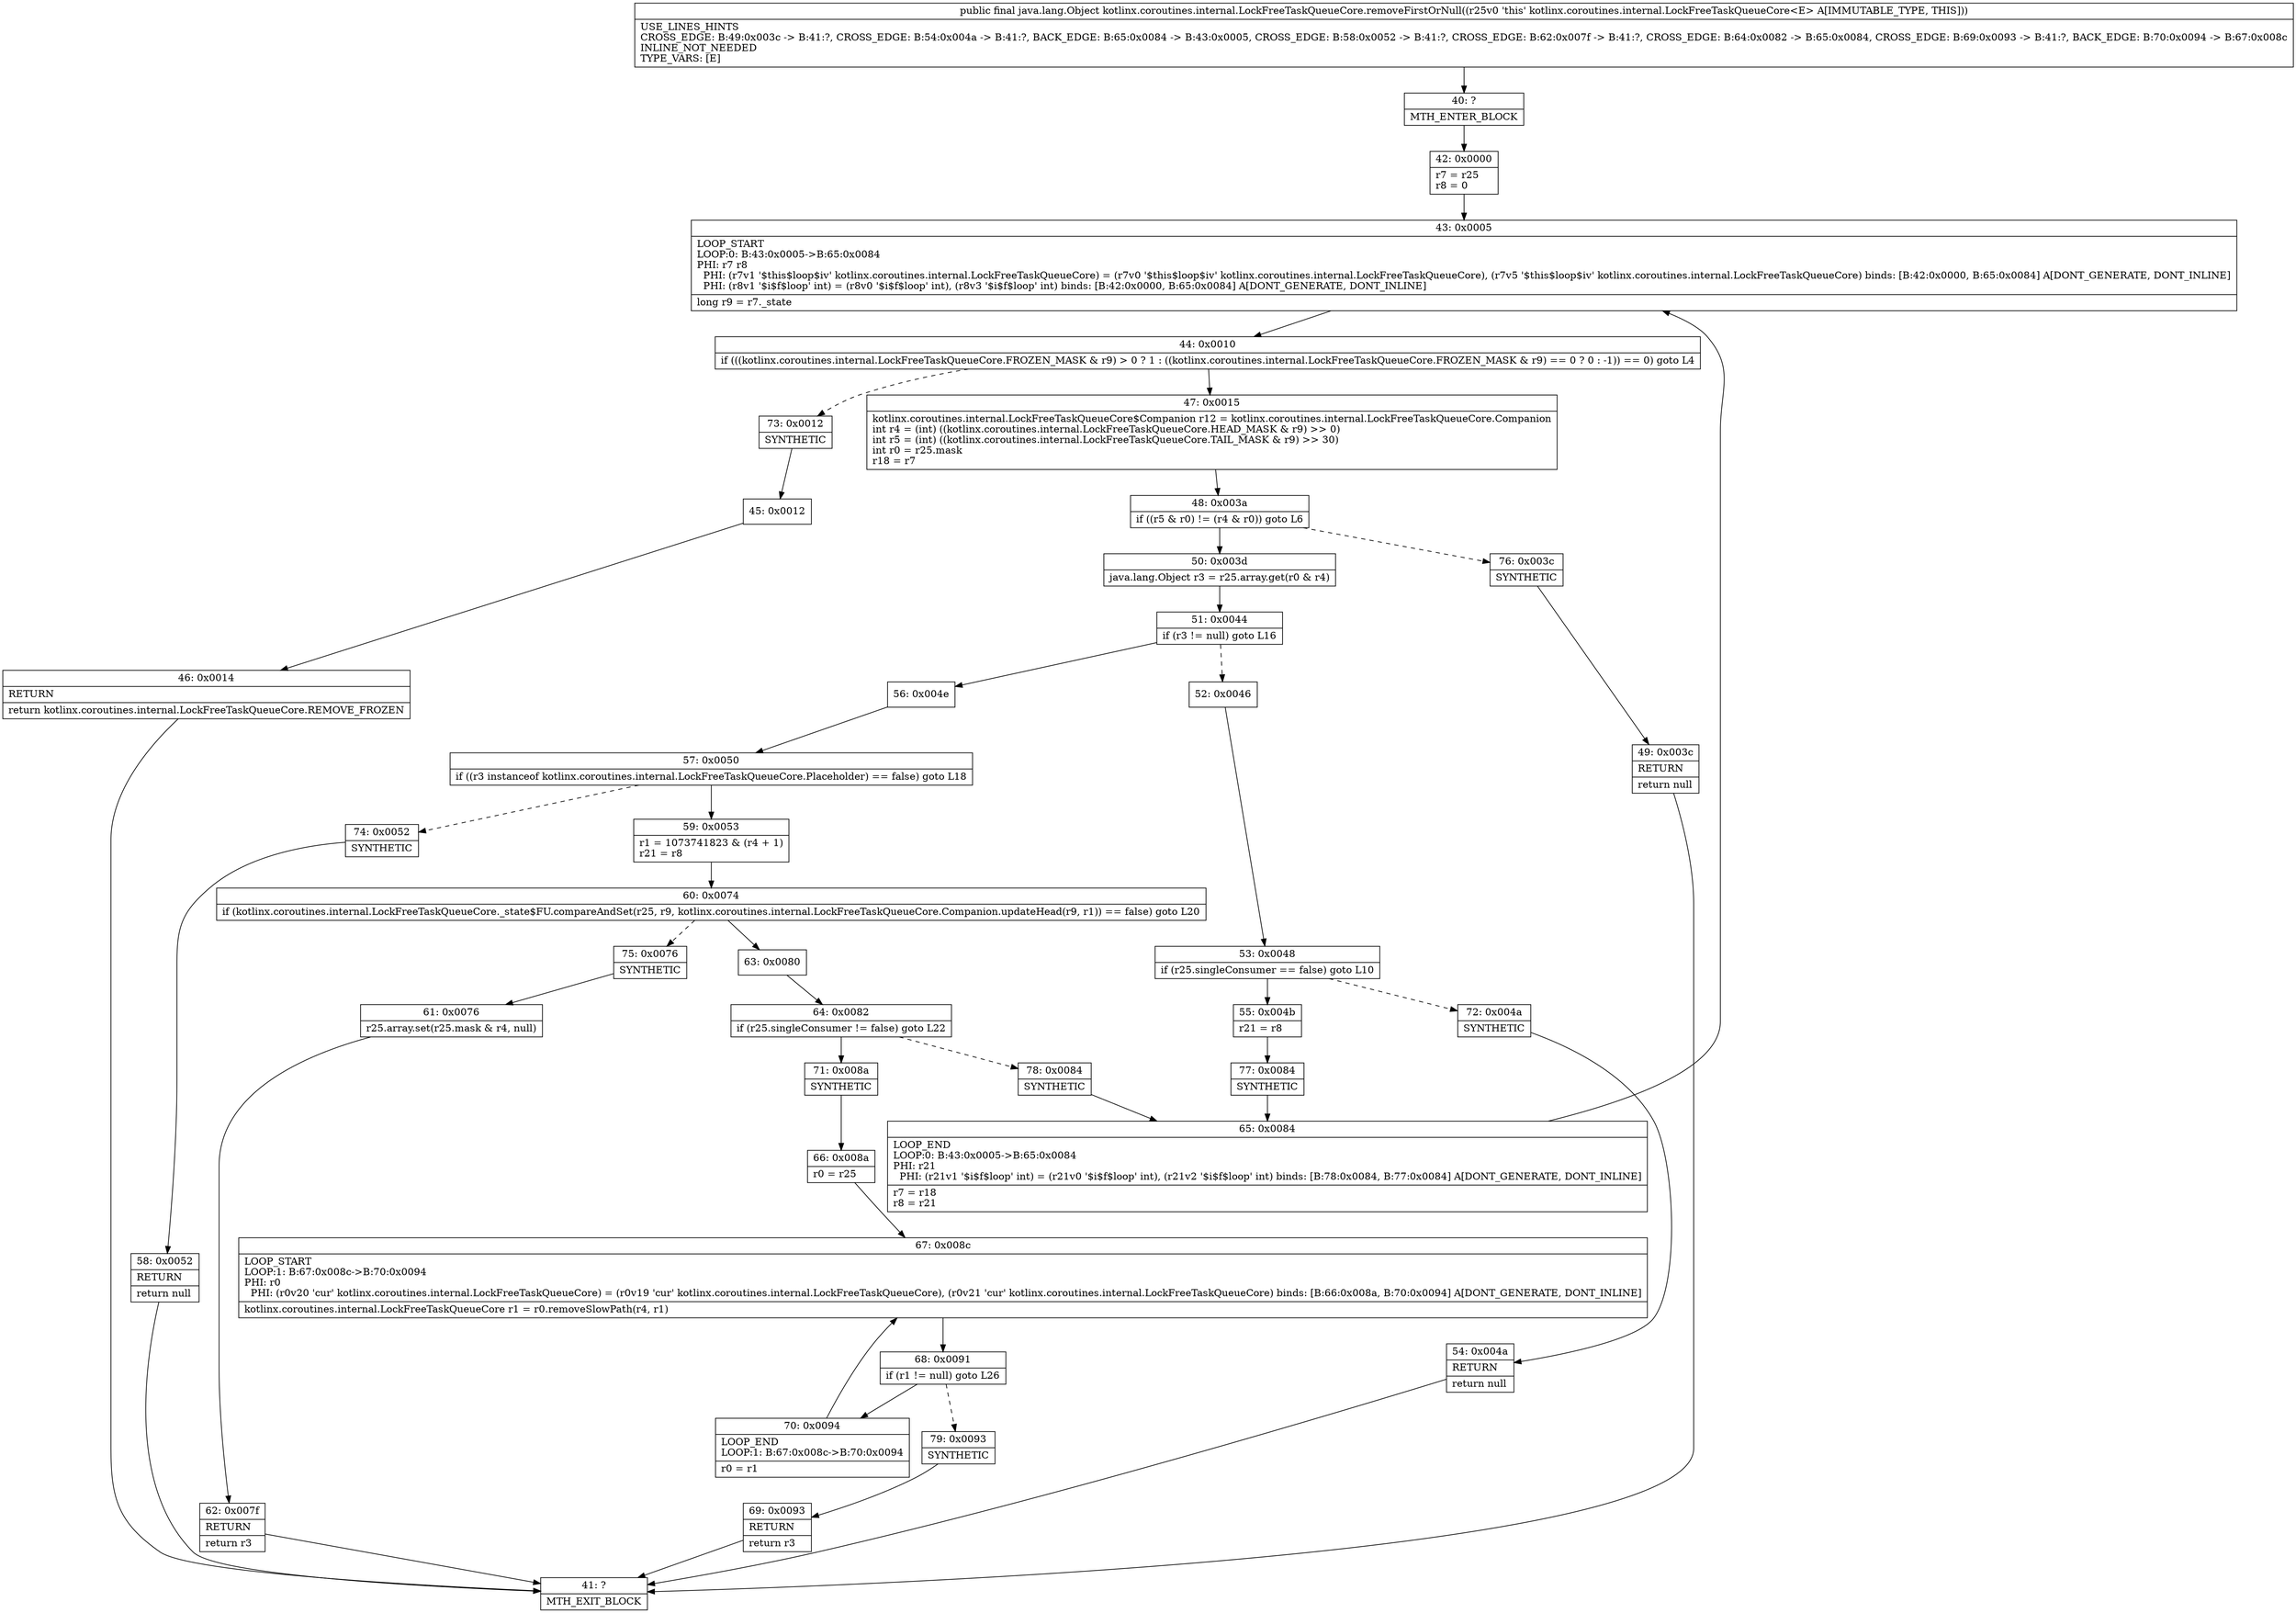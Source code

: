 digraph "CFG forkotlinx.coroutines.internal.LockFreeTaskQueueCore.removeFirstOrNull()Ljava\/lang\/Object;" {
Node_40 [shape=record,label="{40\:\ ?|MTH_ENTER_BLOCK\l}"];
Node_42 [shape=record,label="{42\:\ 0x0000|r7 = r25\lr8 = 0\l}"];
Node_43 [shape=record,label="{43\:\ 0x0005|LOOP_START\lLOOP:0: B:43:0x0005\-\>B:65:0x0084\lPHI: r7 r8 \l  PHI: (r7v1 '$this$loop$iv' kotlinx.coroutines.internal.LockFreeTaskQueueCore) = (r7v0 '$this$loop$iv' kotlinx.coroutines.internal.LockFreeTaskQueueCore), (r7v5 '$this$loop$iv' kotlinx.coroutines.internal.LockFreeTaskQueueCore) binds: [B:42:0x0000, B:65:0x0084] A[DONT_GENERATE, DONT_INLINE]\l  PHI: (r8v1 '$i$f$loop' int) = (r8v0 '$i$f$loop' int), (r8v3 '$i$f$loop' int) binds: [B:42:0x0000, B:65:0x0084] A[DONT_GENERATE, DONT_INLINE]\l|long r9 = r7._state\l}"];
Node_44 [shape=record,label="{44\:\ 0x0010|if (((kotlinx.coroutines.internal.LockFreeTaskQueueCore.FROZEN_MASK & r9) \> 0 ? 1 : ((kotlinx.coroutines.internal.LockFreeTaskQueueCore.FROZEN_MASK & r9) == 0 ? 0 : \-1)) == 0) goto L4\l}"];
Node_47 [shape=record,label="{47\:\ 0x0015|kotlinx.coroutines.internal.LockFreeTaskQueueCore$Companion r12 = kotlinx.coroutines.internal.LockFreeTaskQueueCore.Companion\lint r4 = (int) ((kotlinx.coroutines.internal.LockFreeTaskQueueCore.HEAD_MASK & r9) \>\> 0)\lint r5 = (int) ((kotlinx.coroutines.internal.LockFreeTaskQueueCore.TAIL_MASK & r9) \>\> 30)\lint r0 = r25.mask\lr18 = r7\l}"];
Node_48 [shape=record,label="{48\:\ 0x003a|if ((r5 & r0) != (r4 & r0)) goto L6\l}"];
Node_50 [shape=record,label="{50\:\ 0x003d|java.lang.Object r3 = r25.array.get(r0 & r4)\l}"];
Node_51 [shape=record,label="{51\:\ 0x0044|if (r3 != null) goto L16\l}"];
Node_52 [shape=record,label="{52\:\ 0x0046}"];
Node_53 [shape=record,label="{53\:\ 0x0048|if (r25.singleConsumer == false) goto L10\l}"];
Node_55 [shape=record,label="{55\:\ 0x004b|r21 = r8\l}"];
Node_77 [shape=record,label="{77\:\ 0x0084|SYNTHETIC\l}"];
Node_65 [shape=record,label="{65\:\ 0x0084|LOOP_END\lLOOP:0: B:43:0x0005\-\>B:65:0x0084\lPHI: r21 \l  PHI: (r21v1 '$i$f$loop' int) = (r21v0 '$i$f$loop' int), (r21v2 '$i$f$loop' int) binds: [B:78:0x0084, B:77:0x0084] A[DONT_GENERATE, DONT_INLINE]\l|r7 = r18\lr8 = r21\l}"];
Node_72 [shape=record,label="{72\:\ 0x004a|SYNTHETIC\l}"];
Node_54 [shape=record,label="{54\:\ 0x004a|RETURN\l|return null\l}"];
Node_41 [shape=record,label="{41\:\ ?|MTH_EXIT_BLOCK\l}"];
Node_56 [shape=record,label="{56\:\ 0x004e}"];
Node_57 [shape=record,label="{57\:\ 0x0050|if ((r3 instanceof kotlinx.coroutines.internal.LockFreeTaskQueueCore.Placeholder) == false) goto L18\l}"];
Node_59 [shape=record,label="{59\:\ 0x0053|r1 = 1073741823 & (r4 + 1)\lr21 = r8\l}"];
Node_60 [shape=record,label="{60\:\ 0x0074|if (kotlinx.coroutines.internal.LockFreeTaskQueueCore._state$FU.compareAndSet(r25, r9, kotlinx.coroutines.internal.LockFreeTaskQueueCore.Companion.updateHead(r9, r1)) == false) goto L20\l}"];
Node_63 [shape=record,label="{63\:\ 0x0080}"];
Node_64 [shape=record,label="{64\:\ 0x0082|if (r25.singleConsumer != false) goto L22\l}"];
Node_71 [shape=record,label="{71\:\ 0x008a|SYNTHETIC\l}"];
Node_66 [shape=record,label="{66\:\ 0x008a|r0 = r25\l}"];
Node_67 [shape=record,label="{67\:\ 0x008c|LOOP_START\lLOOP:1: B:67:0x008c\-\>B:70:0x0094\lPHI: r0 \l  PHI: (r0v20 'cur' kotlinx.coroutines.internal.LockFreeTaskQueueCore) = (r0v19 'cur' kotlinx.coroutines.internal.LockFreeTaskQueueCore), (r0v21 'cur' kotlinx.coroutines.internal.LockFreeTaskQueueCore) binds: [B:66:0x008a, B:70:0x0094] A[DONT_GENERATE, DONT_INLINE]\l|kotlinx.coroutines.internal.LockFreeTaskQueueCore r1 = r0.removeSlowPath(r4, r1)\l}"];
Node_68 [shape=record,label="{68\:\ 0x0091|if (r1 != null) goto L26\l}"];
Node_70 [shape=record,label="{70\:\ 0x0094|LOOP_END\lLOOP:1: B:67:0x008c\-\>B:70:0x0094\l|r0 = r1\l}"];
Node_79 [shape=record,label="{79\:\ 0x0093|SYNTHETIC\l}"];
Node_69 [shape=record,label="{69\:\ 0x0093|RETURN\l|return r3\l}"];
Node_78 [shape=record,label="{78\:\ 0x0084|SYNTHETIC\l}"];
Node_75 [shape=record,label="{75\:\ 0x0076|SYNTHETIC\l}"];
Node_61 [shape=record,label="{61\:\ 0x0076|r25.array.set(r25.mask & r4, null)\l}"];
Node_62 [shape=record,label="{62\:\ 0x007f|RETURN\l|return r3\l}"];
Node_74 [shape=record,label="{74\:\ 0x0052|SYNTHETIC\l}"];
Node_58 [shape=record,label="{58\:\ 0x0052|RETURN\l|return null\l}"];
Node_76 [shape=record,label="{76\:\ 0x003c|SYNTHETIC\l}"];
Node_49 [shape=record,label="{49\:\ 0x003c|RETURN\l|return null\l}"];
Node_73 [shape=record,label="{73\:\ 0x0012|SYNTHETIC\l}"];
Node_45 [shape=record,label="{45\:\ 0x0012}"];
Node_46 [shape=record,label="{46\:\ 0x0014|RETURN\l|return kotlinx.coroutines.internal.LockFreeTaskQueueCore.REMOVE_FROZEN\l}"];
MethodNode[shape=record,label="{public final java.lang.Object kotlinx.coroutines.internal.LockFreeTaskQueueCore.removeFirstOrNull((r25v0 'this' kotlinx.coroutines.internal.LockFreeTaskQueueCore\<E\> A[IMMUTABLE_TYPE, THIS]))  | USE_LINES_HINTS\lCROSS_EDGE: B:49:0x003c \-\> B:41:?, CROSS_EDGE: B:54:0x004a \-\> B:41:?, BACK_EDGE: B:65:0x0084 \-\> B:43:0x0005, CROSS_EDGE: B:58:0x0052 \-\> B:41:?, CROSS_EDGE: B:62:0x007f \-\> B:41:?, CROSS_EDGE: B:64:0x0082 \-\> B:65:0x0084, CROSS_EDGE: B:69:0x0093 \-\> B:41:?, BACK_EDGE: B:70:0x0094 \-\> B:67:0x008c\lINLINE_NOT_NEEDED\lTYPE_VARS: [E]\l}"];
MethodNode -> Node_40;Node_40 -> Node_42;
Node_42 -> Node_43;
Node_43 -> Node_44;
Node_44 -> Node_47;
Node_44 -> Node_73[style=dashed];
Node_47 -> Node_48;
Node_48 -> Node_50;
Node_48 -> Node_76[style=dashed];
Node_50 -> Node_51;
Node_51 -> Node_52[style=dashed];
Node_51 -> Node_56;
Node_52 -> Node_53;
Node_53 -> Node_55;
Node_53 -> Node_72[style=dashed];
Node_55 -> Node_77;
Node_77 -> Node_65;
Node_65 -> Node_43;
Node_72 -> Node_54;
Node_54 -> Node_41;
Node_56 -> Node_57;
Node_57 -> Node_59;
Node_57 -> Node_74[style=dashed];
Node_59 -> Node_60;
Node_60 -> Node_63;
Node_60 -> Node_75[style=dashed];
Node_63 -> Node_64;
Node_64 -> Node_71;
Node_64 -> Node_78[style=dashed];
Node_71 -> Node_66;
Node_66 -> Node_67;
Node_67 -> Node_68;
Node_68 -> Node_70;
Node_68 -> Node_79[style=dashed];
Node_70 -> Node_67;
Node_79 -> Node_69;
Node_69 -> Node_41;
Node_78 -> Node_65;
Node_75 -> Node_61;
Node_61 -> Node_62;
Node_62 -> Node_41;
Node_74 -> Node_58;
Node_58 -> Node_41;
Node_76 -> Node_49;
Node_49 -> Node_41;
Node_73 -> Node_45;
Node_45 -> Node_46;
Node_46 -> Node_41;
}

